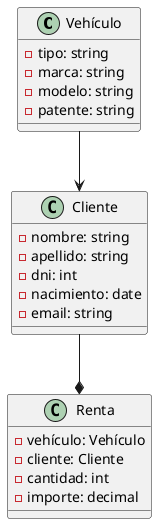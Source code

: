 @startuml Prinzo

class Vehículo {
  - tipo: string
  - marca: string
  - modelo: string
  - patente: string
}

class Cliente {
  - nombre: string
  - apellido: string
  - dni: int
  - nacimiento: date
  - email: string
}

class Renta {
  - vehículo: Vehículo
  - cliente: Cliente
  - cantidad: int
  - importe: decimal
}

Vehículo --> Cliente
Cliente --* Renta

@enduml

